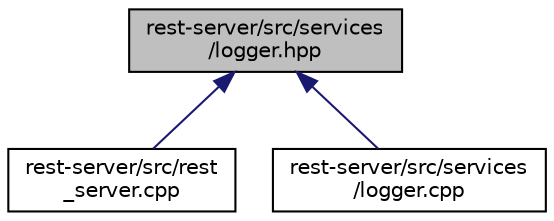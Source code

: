 digraph "rest-server/src/services/logger.hpp"
{
 // LATEX_PDF_SIZE
  edge [fontname="Helvetica",fontsize="10",labelfontname="Helvetica",labelfontsize="10"];
  node [fontname="Helvetica",fontsize="10",shape=record];
  Node7 [label="rest-server/src/services\l/logger.hpp",height=0.2,width=0.4,color="black", fillcolor="grey75", style="filled", fontcolor="black",tooltip="A logger."];
  Node7 -> Node8 [dir="back",color="midnightblue",fontsize="10",style="solid",fontname="Helvetica"];
  Node8 [label="rest-server/src/rest\l_server.cpp",height=0.2,width=0.4,color="black", fillcolor="white", style="filled",URL="$rest__server_8cpp.html",tooltip=" "];
  Node7 -> Node9 [dir="back",color="midnightblue",fontsize="10",style="solid",fontname="Helvetica"];
  Node9 [label="rest-server/src/services\l/logger.cpp",height=0.2,width=0.4,color="black", fillcolor="white", style="filled",URL="$logger_8cpp.html",tooltip=" "];
}
